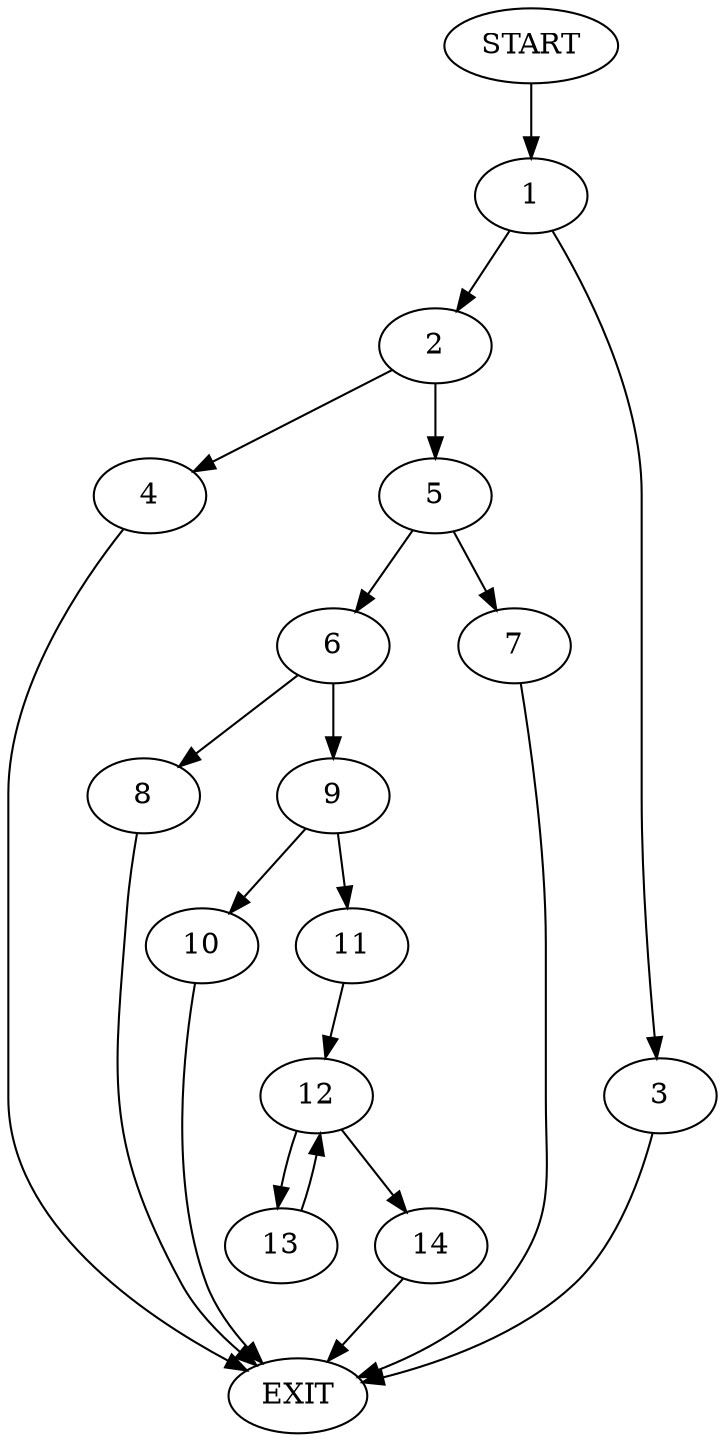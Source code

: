 digraph {
0 [label="START"]
15 [label="EXIT"]
0 -> 1
1 -> 2
1 -> 3
3 -> 15
2 -> 4
2 -> 5
4 -> 15
5 -> 6
5 -> 7
7 -> 15
6 -> 8
6 -> 9
8 -> 15
9 -> 10
9 -> 11
10 -> 15
11 -> 12
12 -> 13
12 -> 14
13 -> 12
14 -> 15
}
